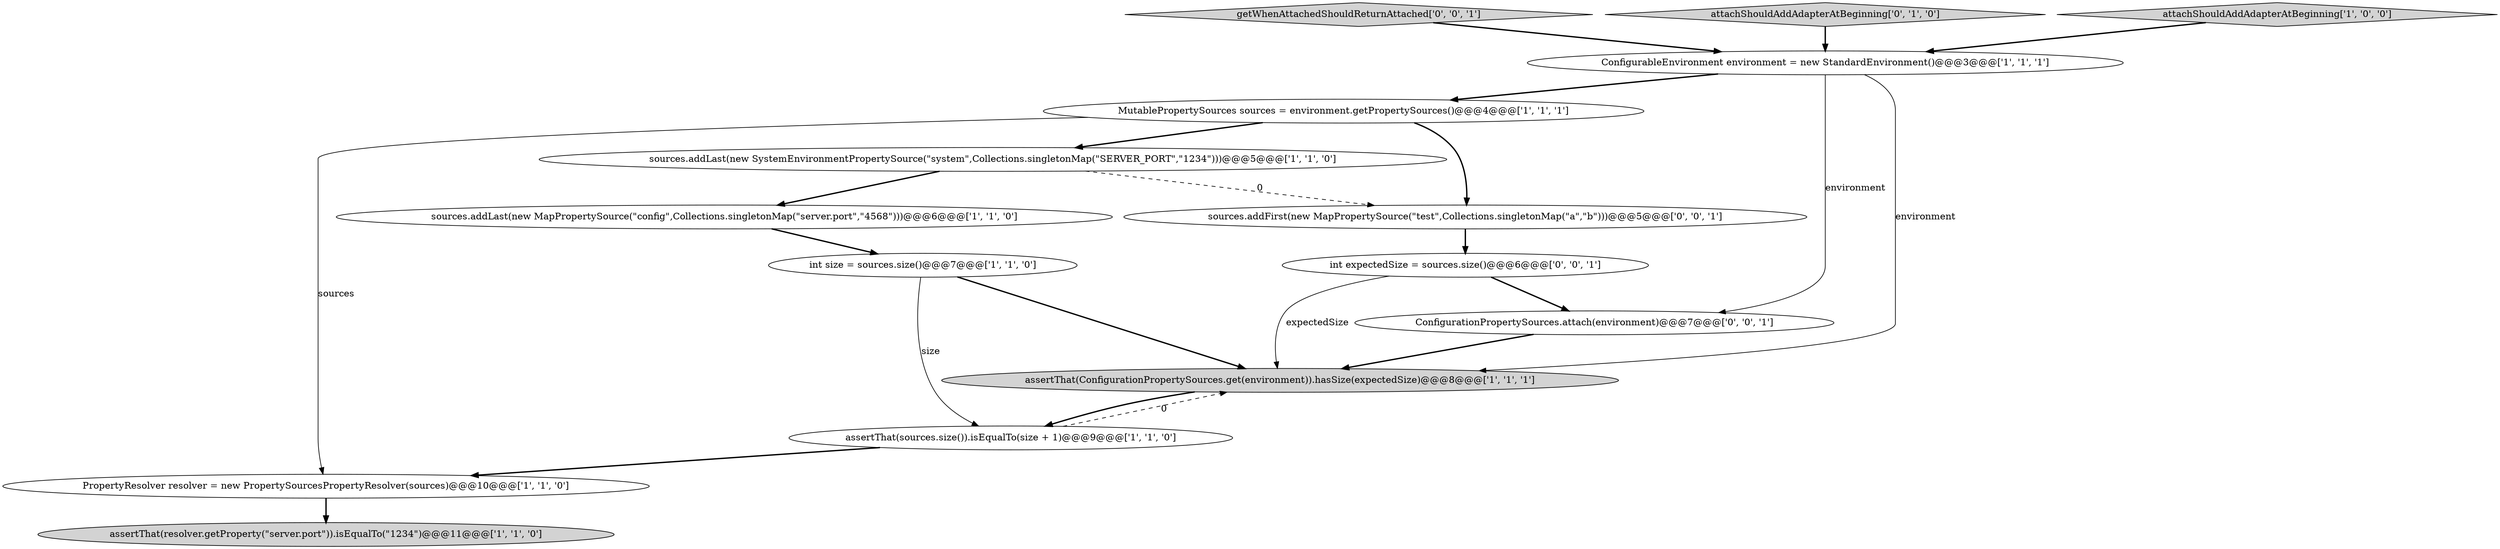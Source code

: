 digraph {
1 [style = filled, label = "int size = sources.size()@@@7@@@['1', '1', '0']", fillcolor = white, shape = ellipse image = "AAA0AAABBB1BBB"];
13 [style = filled, label = "ConfigurationPropertySources.attach(environment)@@@7@@@['0', '0', '1']", fillcolor = white, shape = ellipse image = "AAA0AAABBB3BBB"];
2 [style = filled, label = "assertThat(ConfigurationPropertySources.get(environment)).hasSize(expectedSize)@@@8@@@['1', '1', '1']", fillcolor = lightgray, shape = ellipse image = "AAA0AAABBB1BBB"];
7 [style = filled, label = "assertThat(resolver.getProperty(\"server.port\")).isEqualTo(\"1234\")@@@11@@@['1', '1', '0']", fillcolor = lightgray, shape = ellipse image = "AAA0AAABBB1BBB"];
11 [style = filled, label = "int expectedSize = sources.size()@@@6@@@['0', '0', '1']", fillcolor = white, shape = ellipse image = "AAA0AAABBB3BBB"];
0 [style = filled, label = "ConfigurableEnvironment environment = new StandardEnvironment()@@@3@@@['1', '1', '1']", fillcolor = white, shape = ellipse image = "AAA0AAABBB1BBB"];
14 [style = filled, label = "getWhenAttachedShouldReturnAttached['0', '0', '1']", fillcolor = lightgray, shape = diamond image = "AAA0AAABBB3BBB"];
10 [style = filled, label = "attachShouldAddAdapterAtBeginning['0', '1', '0']", fillcolor = lightgray, shape = diamond image = "AAA0AAABBB2BBB"];
5 [style = filled, label = "assertThat(sources.size()).isEqualTo(size + 1)@@@9@@@['1', '1', '0']", fillcolor = white, shape = ellipse image = "AAA0AAABBB1BBB"];
4 [style = filled, label = "sources.addLast(new SystemEnvironmentPropertySource(\"system\",Collections.singletonMap(\"SERVER_PORT\",\"1234\")))@@@5@@@['1', '1', '0']", fillcolor = white, shape = ellipse image = "AAA0AAABBB1BBB"];
3 [style = filled, label = "sources.addLast(new MapPropertySource(\"config\",Collections.singletonMap(\"server.port\",\"4568\")))@@@6@@@['1', '1', '0']", fillcolor = white, shape = ellipse image = "AAA0AAABBB1BBB"];
9 [style = filled, label = "MutablePropertySources sources = environment.getPropertySources()@@@4@@@['1', '1', '1']", fillcolor = white, shape = ellipse image = "AAA0AAABBB1BBB"];
12 [style = filled, label = "sources.addFirst(new MapPropertySource(\"test\",Collections.singletonMap(\"a\",\"b\")))@@@5@@@['0', '0', '1']", fillcolor = white, shape = ellipse image = "AAA0AAABBB3BBB"];
6 [style = filled, label = "PropertyResolver resolver = new PropertySourcesPropertyResolver(sources)@@@10@@@['1', '1', '0']", fillcolor = white, shape = ellipse image = "AAA0AAABBB1BBB"];
8 [style = filled, label = "attachShouldAddAdapterAtBeginning['1', '0', '0']", fillcolor = lightgray, shape = diamond image = "AAA0AAABBB1BBB"];
4->3 [style = bold, label=""];
0->9 [style = bold, label=""];
1->5 [style = solid, label="size"];
3->1 [style = bold, label=""];
0->13 [style = solid, label="environment"];
9->4 [style = bold, label=""];
12->11 [style = bold, label=""];
5->2 [style = dashed, label="0"];
4->12 [style = dashed, label="0"];
8->0 [style = bold, label=""];
0->2 [style = solid, label="environment"];
5->6 [style = bold, label=""];
14->0 [style = bold, label=""];
11->13 [style = bold, label=""];
10->0 [style = bold, label=""];
1->2 [style = bold, label=""];
9->12 [style = bold, label=""];
6->7 [style = bold, label=""];
9->6 [style = solid, label="sources"];
11->2 [style = solid, label="expectedSize"];
2->5 [style = bold, label=""];
13->2 [style = bold, label=""];
}
